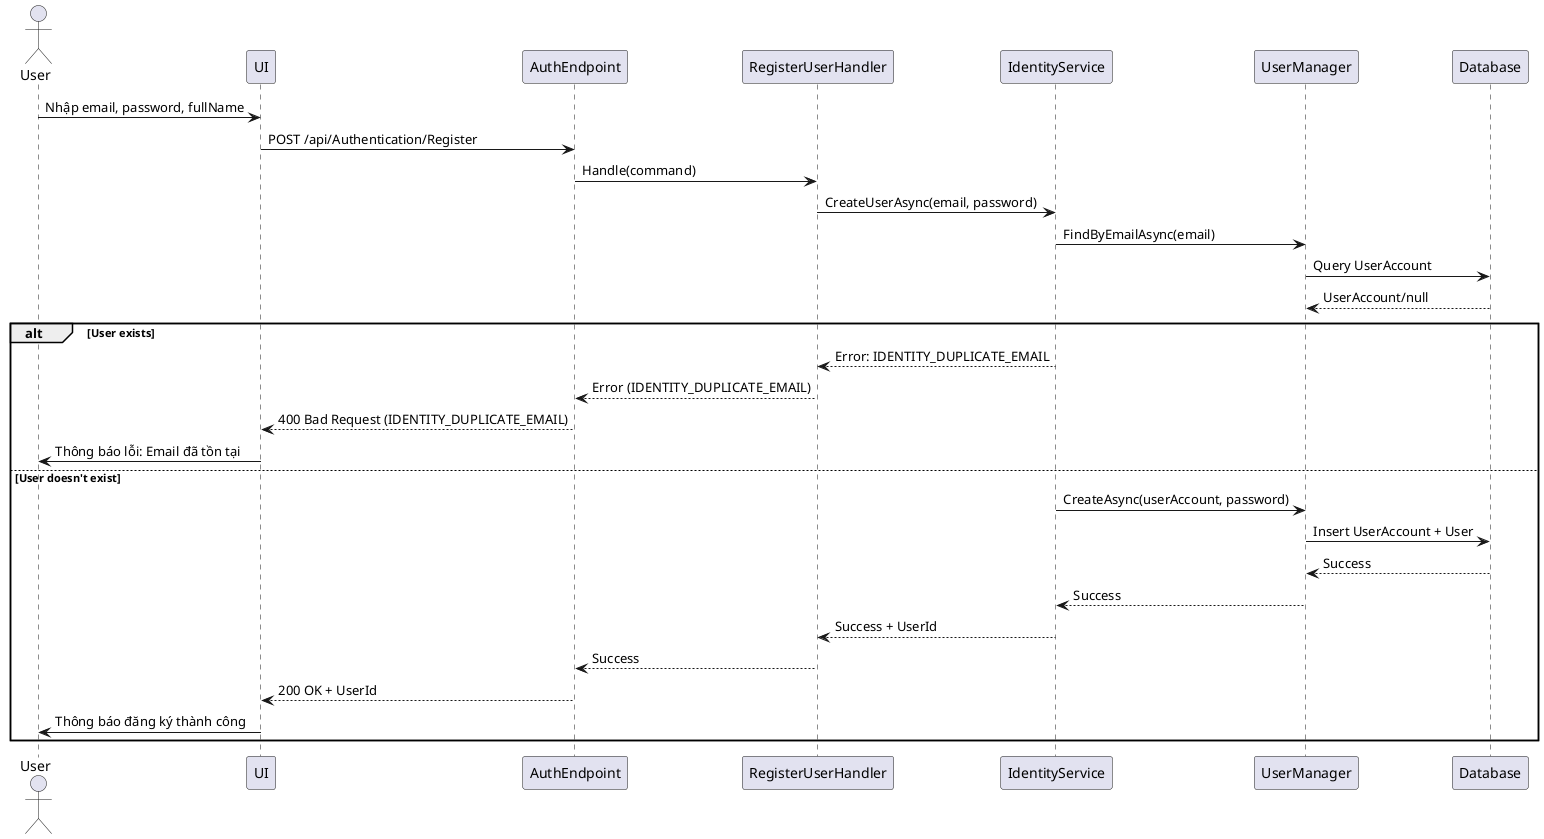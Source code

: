 @startuml
actor User
participant UI
participant AuthEndpoint
participant RegisterUserHandler
participant IdentityService
participant UserManager
participant Database

User -> UI : Nhập email, password, fullName
UI -> AuthEndpoint : POST /api/Authentication/Register
AuthEndpoint -> RegisterUserHandler : Handle(command)
RegisterUserHandler -> IdentityService : CreateUserAsync(email, password)
IdentityService -> UserManager : FindByEmailAsync(email)
UserManager -> Database : Query UserAccount
Database --> UserManager : UserAccount/null
alt User exists
    IdentityService --> RegisterUserHandler : Error: IDENTITY_DUPLICATE_EMAIL
    RegisterUserHandler --> AuthEndpoint : Error (IDENTITY_DUPLICATE_EMAIL)
    AuthEndpoint --> UI : 400 Bad Request (IDENTITY_DUPLICATE_EMAIL)
    UI -> User : Thông báo lỗi: Email đã tồn tại
else User doesn't exist
    IdentityService -> UserManager : CreateAsync(userAccount, password)
    UserManager -> Database : Insert UserAccount + User
    Database --> UserManager : Success
    UserManager --> IdentityService : Success
    IdentityService --> RegisterUserHandler : Success + UserId
    RegisterUserHandler --> AuthEndpoint : Success
    AuthEndpoint --> UI : 200 OK + UserId
    UI -> User : Thông báo đăng ký thành công
end
@enduml